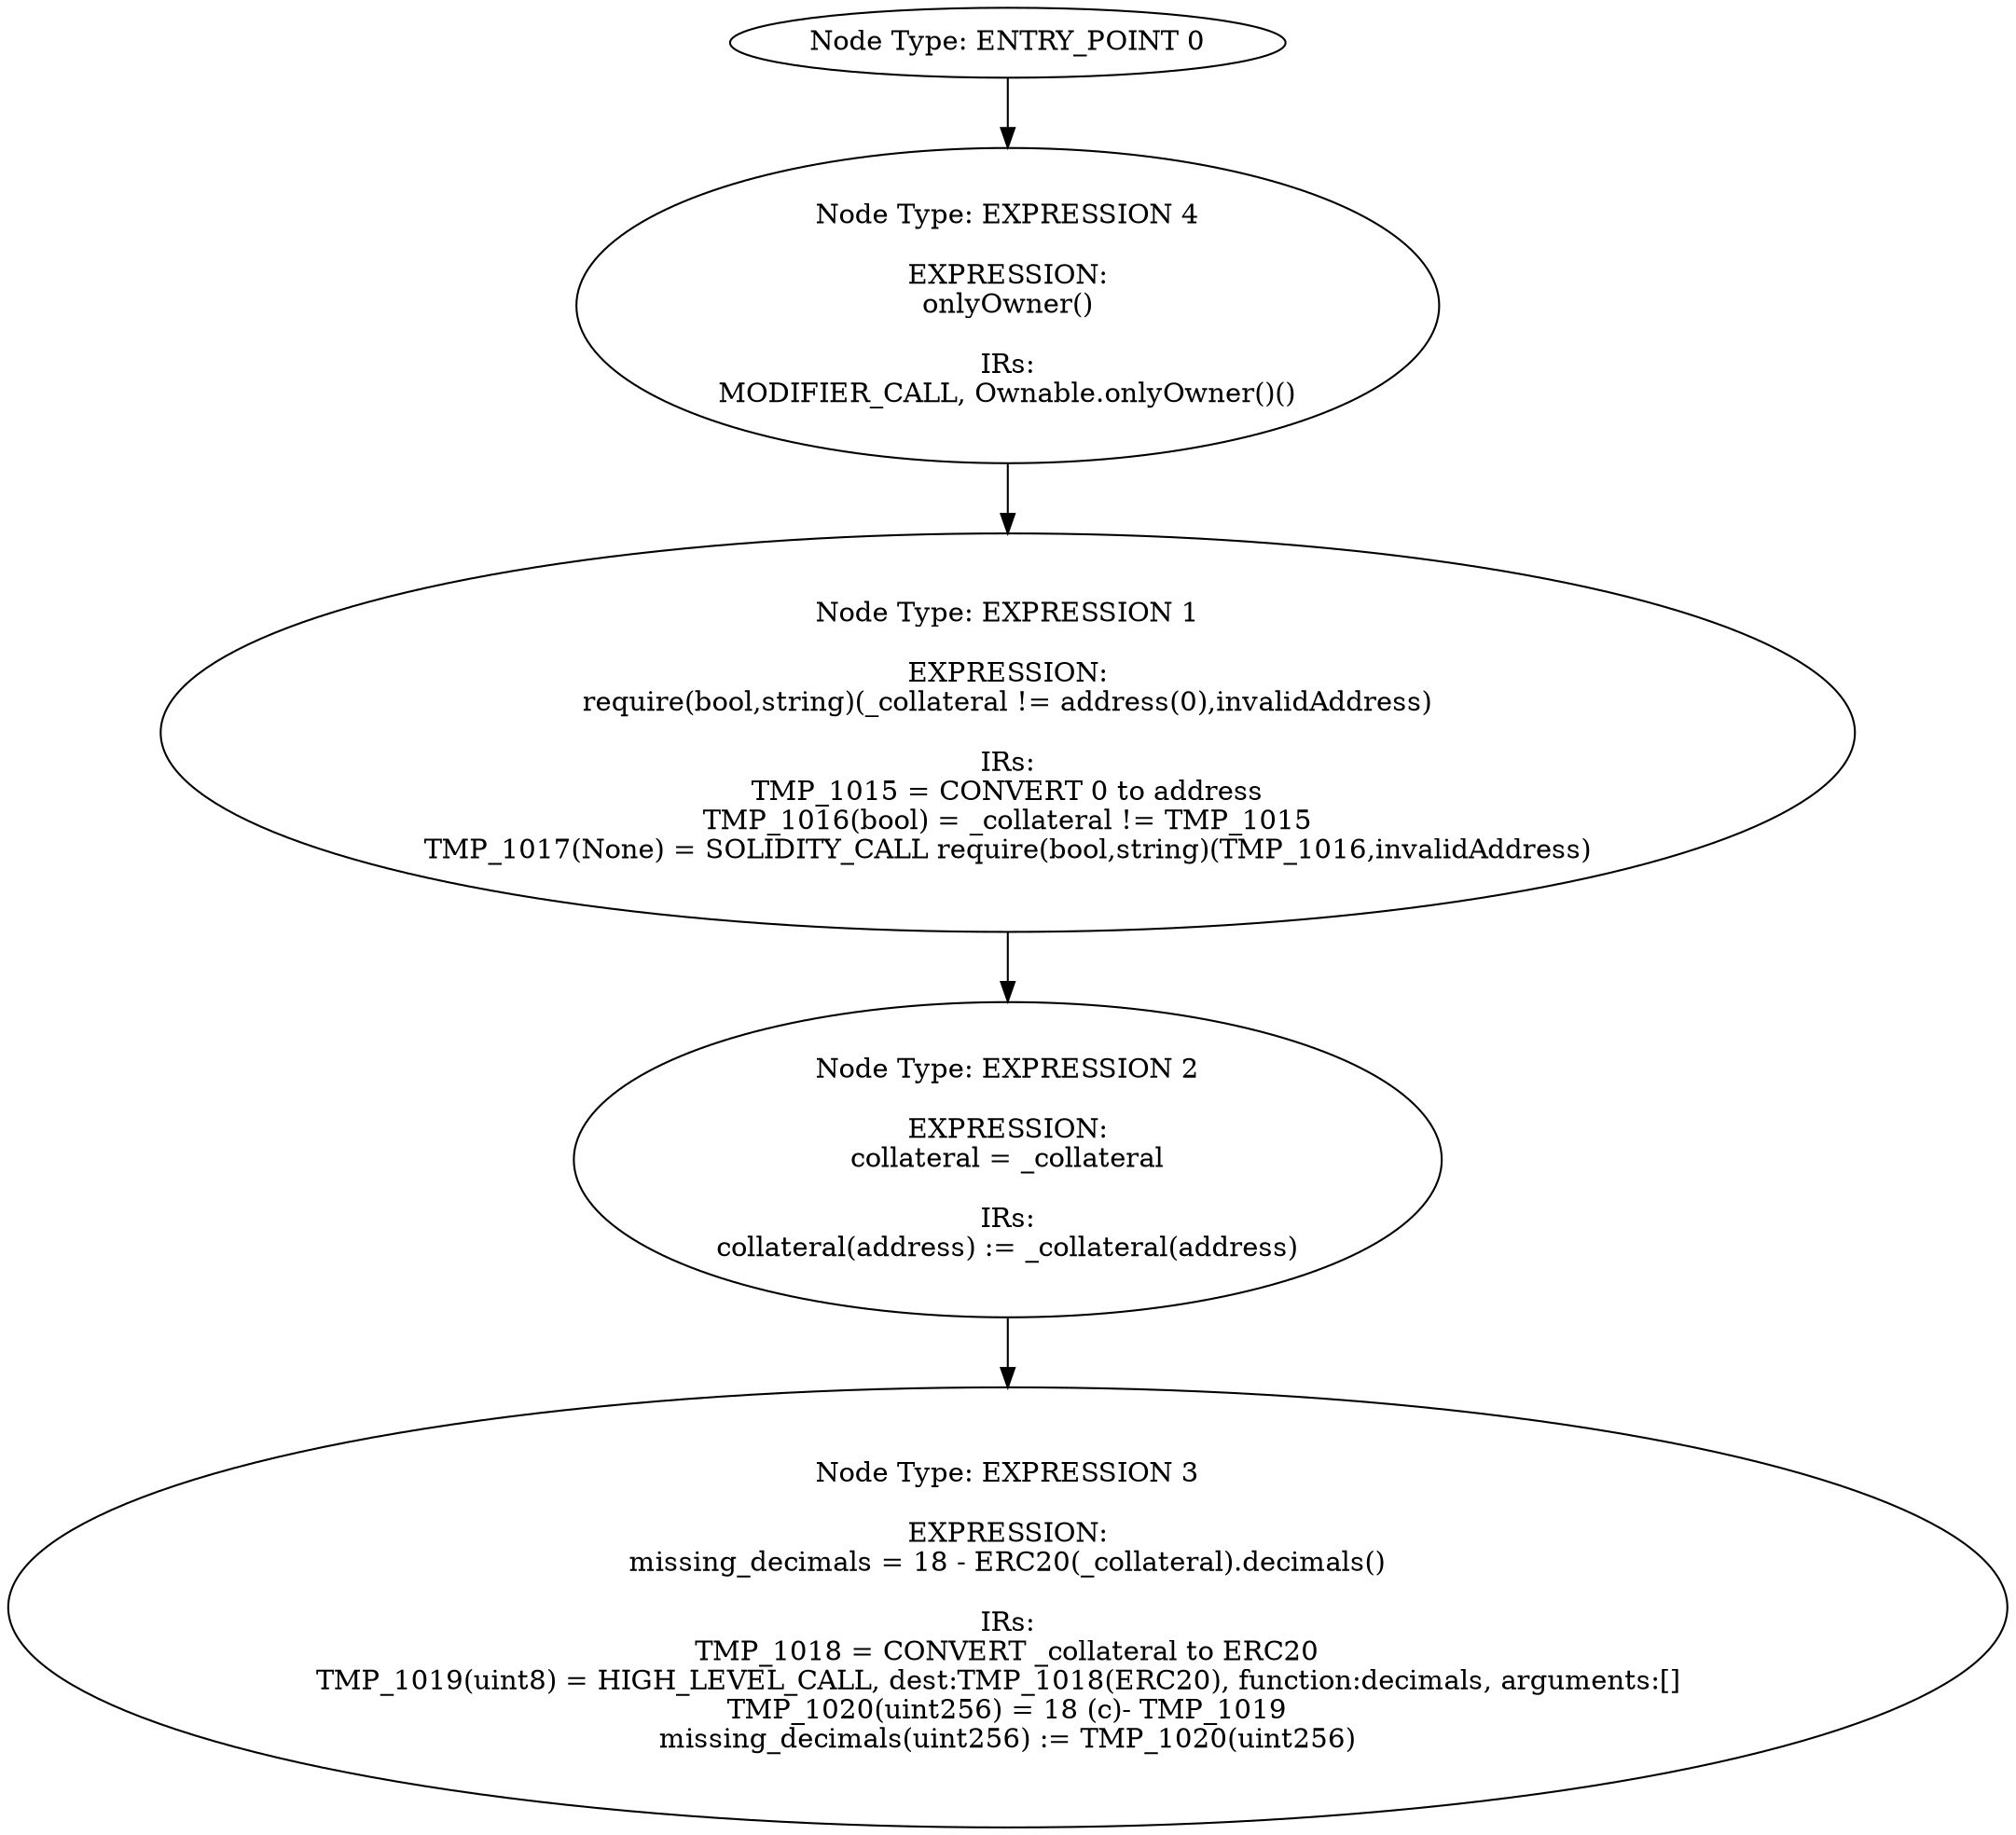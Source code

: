 digraph{
0[label="Node Type: ENTRY_POINT 0
"];
0->4;
1[label="Node Type: EXPRESSION 1

EXPRESSION:
require(bool,string)(_collateral != address(0),invalidAddress)

IRs:
TMP_1015 = CONVERT 0 to address
TMP_1016(bool) = _collateral != TMP_1015
TMP_1017(None) = SOLIDITY_CALL require(bool,string)(TMP_1016,invalidAddress)"];
1->2;
2[label="Node Type: EXPRESSION 2

EXPRESSION:
collateral = _collateral

IRs:
collateral(address) := _collateral(address)"];
2->3;
3[label="Node Type: EXPRESSION 3

EXPRESSION:
missing_decimals = 18 - ERC20(_collateral).decimals()

IRs:
TMP_1018 = CONVERT _collateral to ERC20
TMP_1019(uint8) = HIGH_LEVEL_CALL, dest:TMP_1018(ERC20), function:decimals, arguments:[]  
TMP_1020(uint256) = 18 (c)- TMP_1019
missing_decimals(uint256) := TMP_1020(uint256)"];
4[label="Node Type: EXPRESSION 4

EXPRESSION:
onlyOwner()

IRs:
MODIFIER_CALL, Ownable.onlyOwner()()"];
4->1;
}
